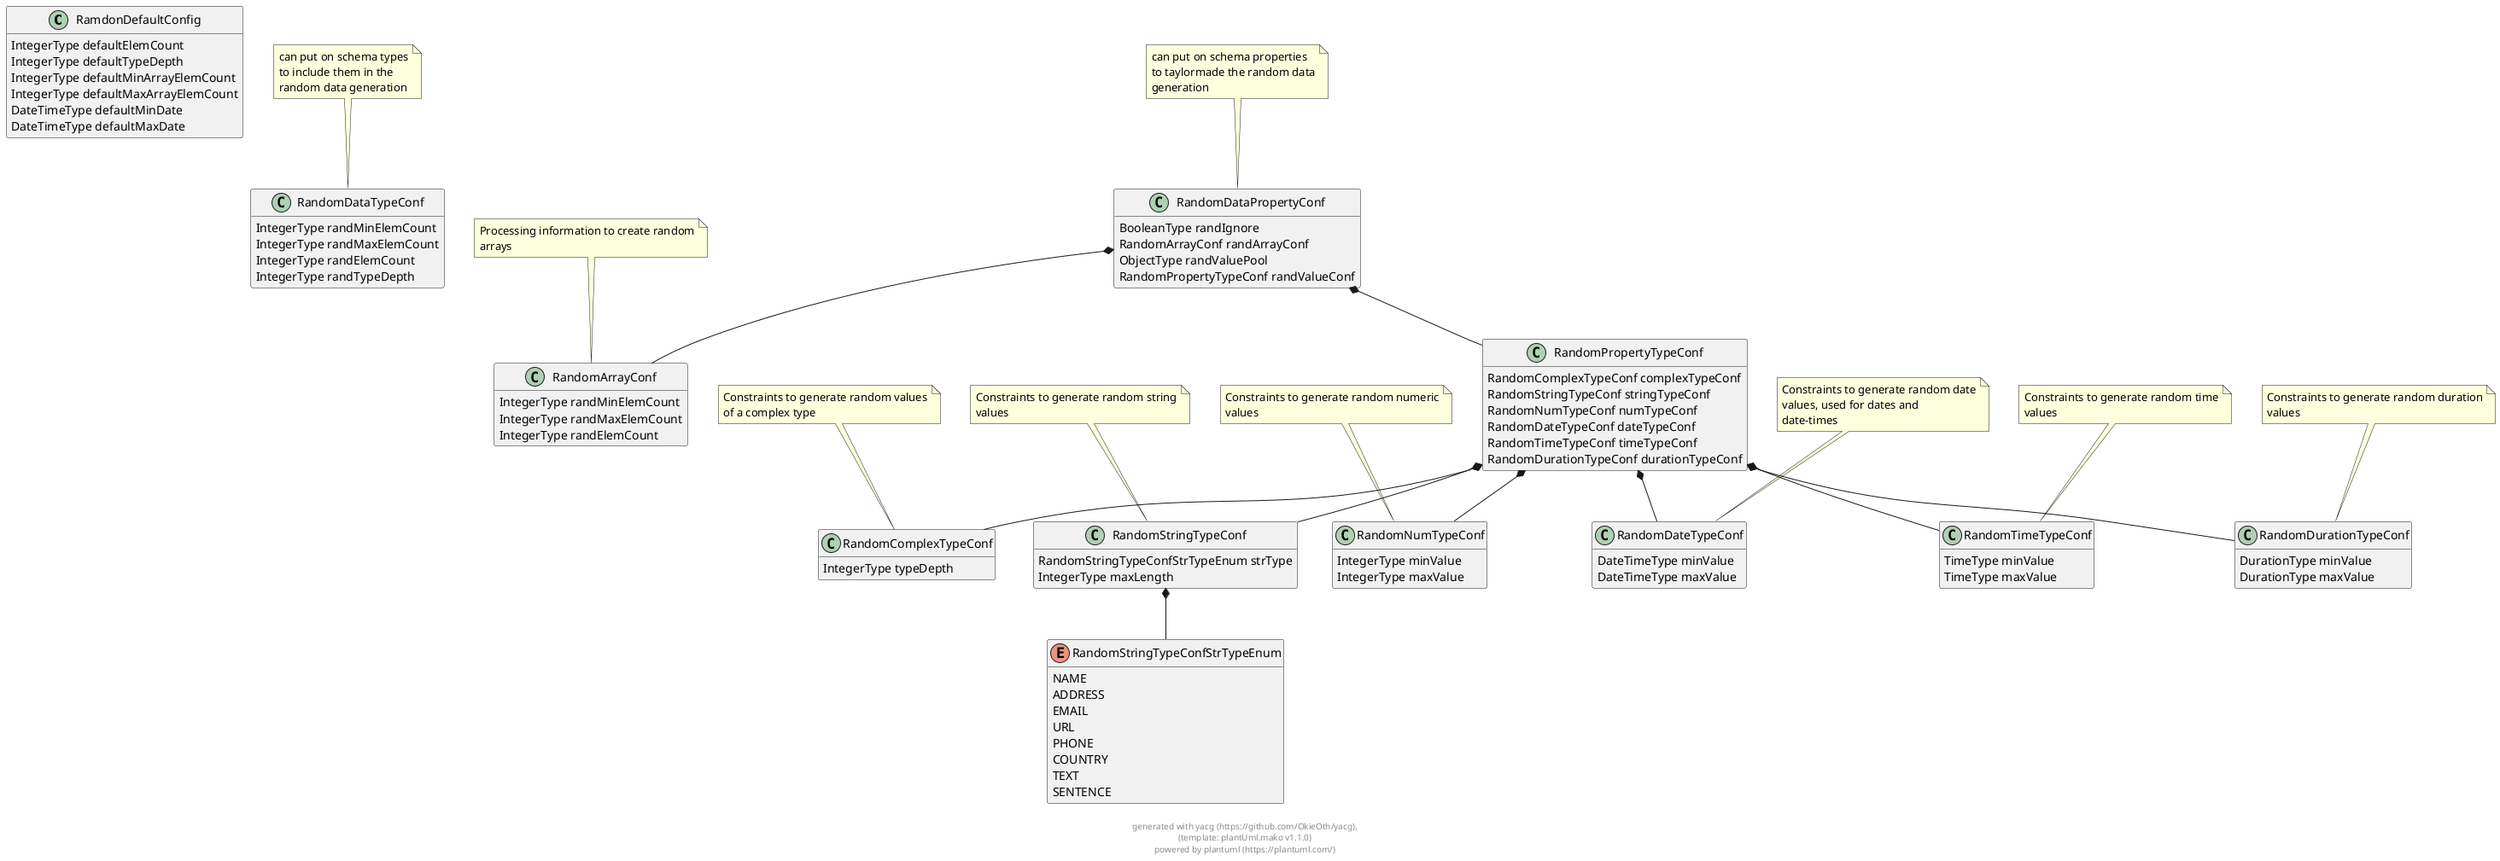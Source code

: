 
@startuml
hide empty methods
hide empty fields

class RamdonDefaultConfig {
        IntegerType defaultElemCount
        IntegerType defaultTypeDepth
        IntegerType defaultMinArrayElemCount
        IntegerType defaultMaxArrayElemCount
        DateTimeType defaultMinDate
        DateTimeType defaultMaxDate
}


class RandomDataTypeConf {
        IntegerType randMinElemCount
        IntegerType randMaxElemCount
        IntegerType randElemCount
        IntegerType randTypeDepth
}

note top: can put on schema types\nto include them in the\nrandom data generation

class RandomDataPropertyConf {
        BooleanType randIgnore
        RandomArrayConf randArrayConf
        ObjectType randValuePool
        RandomPropertyTypeConf randValueConf
}

note top: can put on schema properties\nto taylormade the random data\ngeneration

class RandomArrayConf {
        IntegerType randMinElemCount
        IntegerType randMaxElemCount
        IntegerType randElemCount
}

note top: Processing information to create random\narrays

class RandomPropertyTypeConf {
        RandomComplexTypeConf complexTypeConf
        RandomStringTypeConf stringTypeConf
        RandomNumTypeConf numTypeConf
        RandomDateTypeConf dateTypeConf
        RandomTimeTypeConf timeTypeConf
        RandomDurationTypeConf durationTypeConf
}


class RandomComplexTypeConf {
        IntegerType typeDepth
}

note top: Constraints to generate random values\nof a complex type

class RandomStringTypeConf {
        RandomStringTypeConfStrTypeEnum strType
        IntegerType maxLength
}

note top: Constraints to generate random string\nvalues

class RandomNumTypeConf {
        IntegerType minValue
        IntegerType maxValue
}

note top: Constraints to generate random numeric\nvalues

class RandomDateTypeConf {
        DateTimeType minValue
        DateTimeType maxValue
}

note top: Constraints to generate random date\nvalues, used for dates and\ndate-times

class RandomTimeTypeConf {
        TimeType minValue
        TimeType maxValue
}

note top: Constraints to generate random time\nvalues

class RandomDurationTypeConf {
        DurationType minValue
        DurationType maxValue
}

note top: Constraints to generate random duration\nvalues

enum RandomStringTypeConfStrTypeEnum {
    NAME
    ADDRESS
    EMAIL
    URL
    PHONE
    COUNTRY
    TEXT
    SENTENCE
}



    






    




    

RandomDataPropertyConf  *--  RandomArrayConf
            


RandomDataPropertyConf  *--  RandomPropertyTypeConf
            

    



    
RandomPropertyTypeConf  *--  RandomComplexTypeConf
            

RandomPropertyTypeConf  *--  RandomStringTypeConf
            

RandomPropertyTypeConf  *--  RandomNumTypeConf
            

RandomPropertyTypeConf  *--  RandomDateTypeConf
            

RandomPropertyTypeConf  *--  RandomTimeTypeConf
            

RandomPropertyTypeConf  *--  RandomDurationTypeConf
            

    

    
RandomStringTypeConf  *--  RandomStringTypeConfStrTypeEnum
            


    


    


    


    


    

footer \ngenerated with yacg (https://github.com/OkieOth/yacg),\n(template: plantUml.mako v1.1.0)\npowered by plantuml (https://plantuml.com/)
@enduml